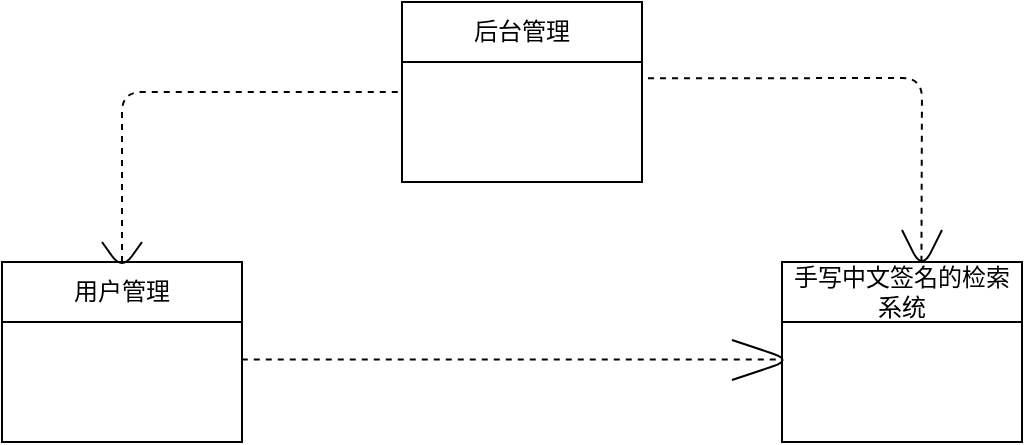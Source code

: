 <mxfile version="14.0.0" type="github">
  <diagram id="M7uvhyfdQVmD4L9zIR1I" name="Page-1">
    <mxGraphModel dx="1038" dy="580" grid="1" gridSize="10" guides="1" tooltips="1" connect="1" arrows="1" fold="1" page="1" pageScale="1" pageWidth="827" pageHeight="1169" math="0" shadow="0">
      <root>
        <mxCell id="0" />
        <mxCell id="1" parent="0" />
        <mxCell id="f9v9HYBnzJGxfzAyJ9Rh-3" value="后台管理" style="rounded=0;whiteSpace=wrap;html=1;" vertex="1" parent="1">
          <mxGeometry x="340" y="240" width="120" height="30" as="geometry" />
        </mxCell>
        <mxCell id="f9v9HYBnzJGxfzAyJ9Rh-4" value="" style="rounded=0;whiteSpace=wrap;html=1;" vertex="1" parent="1">
          <mxGeometry x="340" y="270" width="120" height="60" as="geometry" />
        </mxCell>
        <mxCell id="f9v9HYBnzJGxfzAyJ9Rh-5" value="用户管理" style="rounded=0;whiteSpace=wrap;html=1;" vertex="1" parent="1">
          <mxGeometry x="140" y="370" width="120" height="30" as="geometry" />
        </mxCell>
        <mxCell id="f9v9HYBnzJGxfzAyJ9Rh-6" value="" style="rounded=0;whiteSpace=wrap;html=1;" vertex="1" parent="1">
          <mxGeometry x="140" y="400" width="120" height="60" as="geometry" />
        </mxCell>
        <mxCell id="f9v9HYBnzJGxfzAyJ9Rh-7" value="手写中文签名的检索系统" style="rounded=0;whiteSpace=wrap;html=1;" vertex="1" parent="1">
          <mxGeometry x="530" y="370" width="120" height="30" as="geometry" />
        </mxCell>
        <mxCell id="f9v9HYBnzJGxfzAyJ9Rh-8" value="" style="rounded=0;whiteSpace=wrap;html=1;" vertex="1" parent="1">
          <mxGeometry x="530" y="400" width="120" height="60" as="geometry" />
        </mxCell>
        <mxCell id="f9v9HYBnzJGxfzAyJ9Rh-9" value="" style="endArrow=none;dashed=1;html=1;exitX=0.5;exitY=0;exitDx=0;exitDy=0;entryX=0;entryY=0.25;entryDx=0;entryDy=0;" edge="1" parent="1" source="f9v9HYBnzJGxfzAyJ9Rh-5" target="f9v9HYBnzJGxfzAyJ9Rh-4">
          <mxGeometry width="50" height="50" relative="1" as="geometry">
            <mxPoint x="380" y="320" as="sourcePoint" />
            <mxPoint x="430" y="270" as="targetPoint" />
            <Array as="points">
              <mxPoint x="200" y="285" />
            </Array>
          </mxGeometry>
        </mxCell>
        <mxCell id="f9v9HYBnzJGxfzAyJ9Rh-10" value="" style="endArrow=none;dashed=1;html=1;exitX=1.025;exitY=0.136;exitDx=0;exitDy=0;exitPerimeter=0;entryX=0.581;entryY=-0.017;entryDx=0;entryDy=0;entryPerimeter=0;" edge="1" parent="1" source="f9v9HYBnzJGxfzAyJ9Rh-4" target="f9v9HYBnzJGxfzAyJ9Rh-7">
          <mxGeometry width="50" height="50" relative="1" as="geometry">
            <mxPoint x="520" y="310" as="sourcePoint" />
            <mxPoint x="570" y="260" as="targetPoint" />
            <Array as="points">
              <mxPoint x="600" y="278" />
            </Array>
          </mxGeometry>
        </mxCell>
        <mxCell id="f9v9HYBnzJGxfzAyJ9Rh-11" value="" style="endArrow=none;html=1;" edge="1" parent="1">
          <mxGeometry width="50" height="50" relative="1" as="geometry">
            <mxPoint x="190" y="360" as="sourcePoint" />
            <mxPoint x="210" y="360" as="targetPoint" />
            <Array as="points">
              <mxPoint x="200" y="374" />
            </Array>
          </mxGeometry>
        </mxCell>
        <mxCell id="f9v9HYBnzJGxfzAyJ9Rh-17" value="" style="endArrow=none;html=1;" edge="1" parent="1">
          <mxGeometry width="50" height="50" relative="1" as="geometry">
            <mxPoint x="610" y="354" as="sourcePoint" />
            <mxPoint x="590" y="354" as="targetPoint" />
            <Array as="points">
              <mxPoint x="600" y="374" />
            </Array>
          </mxGeometry>
        </mxCell>
        <mxCell id="f9v9HYBnzJGxfzAyJ9Rh-18" value="" style="endArrow=none;dashed=1;html=1;exitX=0.999;exitY=0.313;exitDx=0;exitDy=0;exitPerimeter=0;entryX=0;entryY=0.313;entryDx=0;entryDy=0;entryPerimeter=0;" edge="1" parent="1" source="f9v9HYBnzJGxfzAyJ9Rh-6" target="f9v9HYBnzJGxfzAyJ9Rh-8">
          <mxGeometry width="50" height="50" relative="1" as="geometry">
            <mxPoint x="370" y="400" as="sourcePoint" />
            <mxPoint x="420" y="350" as="targetPoint" />
          </mxGeometry>
        </mxCell>
        <mxCell id="f9v9HYBnzJGxfzAyJ9Rh-19" value="" style="endArrow=none;html=1;" edge="1" parent="1">
          <mxGeometry width="50" height="50" relative="1" as="geometry">
            <mxPoint x="505" y="429" as="sourcePoint" />
            <mxPoint x="505" y="409" as="targetPoint" />
            <Array as="points">
              <mxPoint x="535" y="419" />
            </Array>
          </mxGeometry>
        </mxCell>
      </root>
    </mxGraphModel>
  </diagram>
</mxfile>
